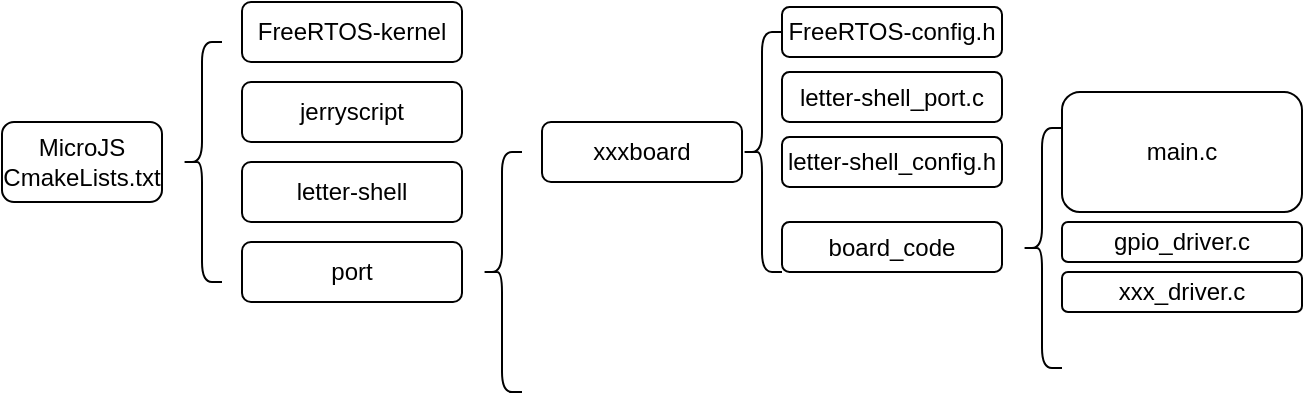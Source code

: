 <mxfile version="25.0.3">
  <diagram name="第 1 页" id="PYrYPgZMRepeaznoZCSB">
    <mxGraphModel dx="1434" dy="738" grid="1" gridSize="10" guides="1" tooltips="1" connect="1" arrows="1" fold="1" page="1" pageScale="1" pageWidth="827" pageHeight="1169" math="0" shadow="0">
      <root>
        <mxCell id="0" />
        <mxCell id="1" parent="0" />
        <mxCell id="GZSzwDQr6I27hjwUHjmn-1" value="MicroJS&lt;div&gt;CmakeLists.txt&lt;/div&gt;" style="rounded=1;whiteSpace=wrap;html=1;" parent="1" vertex="1">
          <mxGeometry x="280" y="280" width="80" height="40" as="geometry" />
        </mxCell>
        <mxCell id="GZSzwDQr6I27hjwUHjmn-2" value="" style="shape=curlyBracket;whiteSpace=wrap;html=1;rounded=1;labelPosition=left;verticalLabelPosition=middle;align=right;verticalAlign=middle;" parent="1" vertex="1">
          <mxGeometry x="370" y="240" width="20" height="120" as="geometry" />
        </mxCell>
        <mxCell id="GZSzwDQr6I27hjwUHjmn-3" value="FreeRTOS-kernel" style="rounded=1;whiteSpace=wrap;html=1;" parent="1" vertex="1">
          <mxGeometry x="400" y="220" width="110" height="30" as="geometry" />
        </mxCell>
        <mxCell id="GZSzwDQr6I27hjwUHjmn-4" value="jerryscript" style="rounded=1;whiteSpace=wrap;html=1;" parent="1" vertex="1">
          <mxGeometry x="400" y="260" width="110" height="30" as="geometry" />
        </mxCell>
        <mxCell id="GZSzwDQr6I27hjwUHjmn-5" value="letter-shell" style="rounded=1;whiteSpace=wrap;html=1;" parent="1" vertex="1">
          <mxGeometry x="400" y="300" width="110" height="30" as="geometry" />
        </mxCell>
        <mxCell id="GZSzwDQr6I27hjwUHjmn-6" value="port" style="rounded=1;whiteSpace=wrap;html=1;" parent="1" vertex="1">
          <mxGeometry x="400" y="340" width="110" height="30" as="geometry" />
        </mxCell>
        <mxCell id="GZSzwDQr6I27hjwUHjmn-7" value="" style="shape=curlyBracket;whiteSpace=wrap;html=1;rounded=1;labelPosition=left;verticalLabelPosition=middle;align=right;verticalAlign=middle;" parent="1" vertex="1">
          <mxGeometry x="520" y="295" width="20" height="120" as="geometry" />
        </mxCell>
        <mxCell id="GZSzwDQr6I27hjwUHjmn-8" value="xxxboard" style="rounded=1;whiteSpace=wrap;html=1;" parent="1" vertex="1">
          <mxGeometry x="550" y="280" width="100" height="30" as="geometry" />
        </mxCell>
        <mxCell id="GZSzwDQr6I27hjwUHjmn-9" value="" style="shape=curlyBracket;whiteSpace=wrap;html=1;rounded=1;labelPosition=left;verticalLabelPosition=middle;align=right;verticalAlign=middle;" parent="1" vertex="1">
          <mxGeometry x="650" y="235" width="20" height="120" as="geometry" />
        </mxCell>
        <mxCell id="GZSzwDQr6I27hjwUHjmn-10" value="FreeRTOS-config.h" style="rounded=1;whiteSpace=wrap;html=1;" parent="1" vertex="1">
          <mxGeometry x="670" y="222.5" width="110" height="25" as="geometry" />
        </mxCell>
        <mxCell id="GZSzwDQr6I27hjwUHjmn-11" value="letter-shell_port.c" style="rounded=1;whiteSpace=wrap;html=1;" parent="1" vertex="1">
          <mxGeometry x="670" y="255" width="110" height="25" as="geometry" />
        </mxCell>
        <mxCell id="GZSzwDQr6I27hjwUHjmn-12" value="letter-shell_config.h" style="rounded=1;whiteSpace=wrap;html=1;" parent="1" vertex="1">
          <mxGeometry x="670" y="287.5" width="110" height="25" as="geometry" />
        </mxCell>
        <mxCell id="GZSzwDQr6I27hjwUHjmn-13" value="board_code" style="rounded=1;whiteSpace=wrap;html=1;" parent="1" vertex="1">
          <mxGeometry x="670" y="330" width="110" height="25" as="geometry" />
        </mxCell>
        <mxCell id="GZSzwDQr6I27hjwUHjmn-14" value="" style="shape=curlyBracket;whiteSpace=wrap;html=1;rounded=1;labelPosition=left;verticalLabelPosition=middle;align=right;verticalAlign=middle;" parent="1" vertex="1">
          <mxGeometry x="790" y="283" width="20" height="120" as="geometry" />
        </mxCell>
        <mxCell id="GZSzwDQr6I27hjwUHjmn-15" value="main.c" style="rounded=1;whiteSpace=wrap;html=1;" parent="1" vertex="1">
          <mxGeometry x="810" y="265" width="120" height="60" as="geometry" />
        </mxCell>
        <mxCell id="GZSzwDQr6I27hjwUHjmn-16" value="gpio_driver.c" style="rounded=1;whiteSpace=wrap;html=1;" parent="1" vertex="1">
          <mxGeometry x="810" y="330" width="120" height="20" as="geometry" />
        </mxCell>
        <mxCell id="GZSzwDQr6I27hjwUHjmn-17" value="xxx_driver.c" style="rounded=1;whiteSpace=wrap;html=1;" parent="1" vertex="1">
          <mxGeometry x="810" y="355" width="120" height="20" as="geometry" />
        </mxCell>
      </root>
    </mxGraphModel>
  </diagram>
</mxfile>
